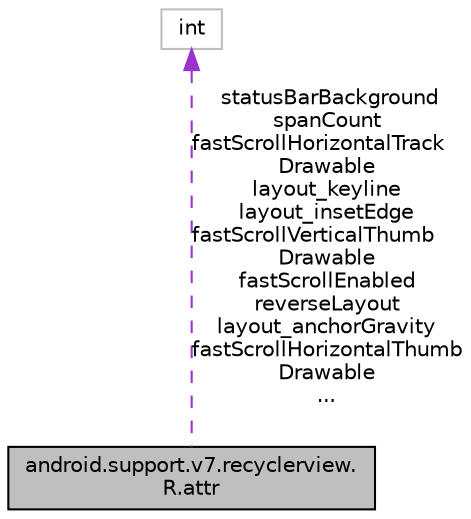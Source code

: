 digraph "android.support.v7.recyclerview.R.attr"
{
 // INTERACTIVE_SVG=YES
 // LATEX_PDF_SIZE
  edge [fontname="Helvetica",fontsize="10",labelfontname="Helvetica",labelfontsize="10"];
  node [fontname="Helvetica",fontsize="10",shape=record];
  Node1 [label="android.support.v7.recyclerview.\lR.attr",height=0.2,width=0.4,color="black", fillcolor="grey75", style="filled", fontcolor="black",tooltip=" "];
  Node2 -> Node1 [dir="back",color="darkorchid3",fontsize="10",style="dashed",label=" statusBarBackground\nspanCount\nfastScrollHorizontalTrack\lDrawable\nlayout_keyline\nlayout_insetEdge\nfastScrollVerticalThumb\lDrawable\nfastScrollEnabled\nreverseLayout\nlayout_anchorGravity\nfastScrollHorizontalThumb\lDrawable\n..." ,fontname="Helvetica"];
  Node2 [label="int",height=0.2,width=0.4,color="grey75", fillcolor="white", style="filled",tooltip=" "];
}
